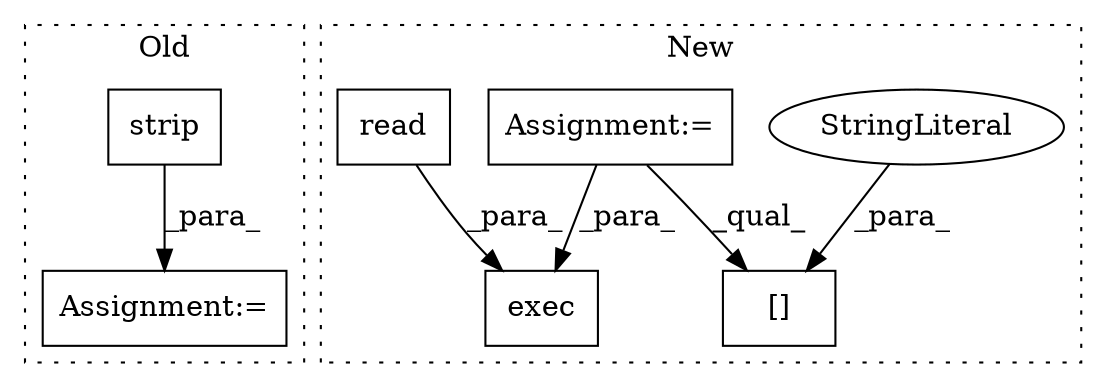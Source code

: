 digraph G {
subgraph cluster0 {
1 [label="strip" a="32" s="1755" l="7" shape="box"];
7 [label="Assignment:=" a="7" s="1741" l="1" shape="box"];
label = "Old";
style="dotted";
}
subgraph cluster1 {
2 [label="exec" a="32" s="1796,1815" l="5,1" shape="box"];
3 [label="Assignment:=" a="7" s="1781" l="1" shape="box"];
4 [label="[]" a="2" s="1836,1855" l="6,1" shape="box"];
5 [label="StringLiteral" a="45" s="1842" l="13" shape="ellipse"];
6 [label="read" a="32" s="1803" l="6" shape="box"];
label = "New";
style="dotted";
}
1 -> 7 [label="_para_"];
3 -> 2 [label="_para_"];
3 -> 4 [label="_qual_"];
5 -> 4 [label="_para_"];
6 -> 2 [label="_para_"];
}